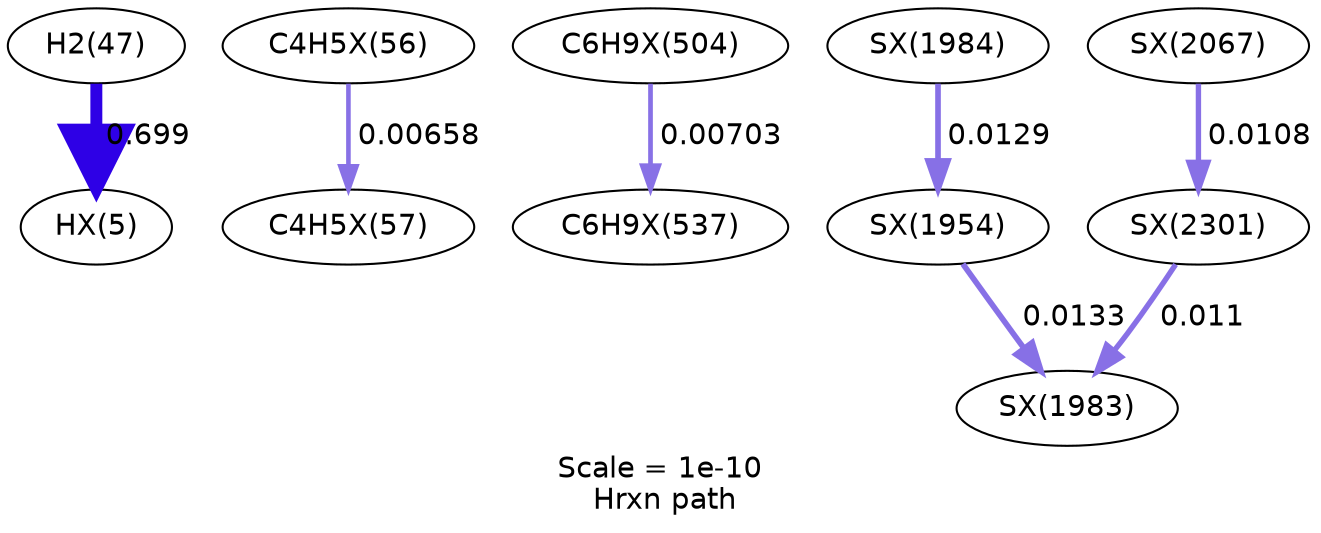 digraph reaction_paths {
center=1;
s11 -> s44[fontname="Helvetica", style="setlinewidth(5.73)", arrowsize=2.86, color="0.7, 1.2, 0.9"
, label=" 0.699"];
s56 -> s57[fontname="Helvetica", style="setlinewidth(2.21)", arrowsize=1.1, color="0.7, 0.507, 0.9"
, label=" 0.00658"];
s92 -> s93[fontname="Helvetica", style="setlinewidth(2.26)", arrowsize=1.13, color="0.7, 0.507, 0.9"
, label=" 0.00703"];
s133 -> s131[fontname="Helvetica", style="setlinewidth(2.72)", arrowsize=1.36, color="0.7, 0.513, 0.9"
, label=" 0.0129"];
s131 -> s132[fontname="Helvetica", style="setlinewidth(2.74)", arrowsize=1.37, color="0.7, 0.513, 0.9"
, label=" 0.0133"];
s143 -> s132[fontname="Helvetica", style="setlinewidth(2.6)", arrowsize=1.3, color="0.7, 0.511, 0.9"
, label=" 0.011"];
s137 -> s143[fontname="Helvetica", style="setlinewidth(2.58)", arrowsize=1.29, color="0.7, 0.511, 0.9"
, label=" 0.0108"];
s11 [ fontname="Helvetica", label="H2(47)"];
s44 [ fontname="Helvetica", label="HX(5)"];
s56 [ fontname="Helvetica", label="C4H5X(56)"];
s57 [ fontname="Helvetica", label="C4H5X(57)"];
s92 [ fontname="Helvetica", label="C6H9X(504)"];
s93 [ fontname="Helvetica", label="C6H9X(537)"];
s131 [ fontname="Helvetica", label="SX(1954)"];
s132 [ fontname="Helvetica", label="SX(1983)"];
s133 [ fontname="Helvetica", label="SX(1984)"];
s137 [ fontname="Helvetica", label="SX(2067)"];
s143 [ fontname="Helvetica", label="SX(2301)"];
 label = "Scale = 1e-10\l Hrxn path";
 fontname = "Helvetica";
}
